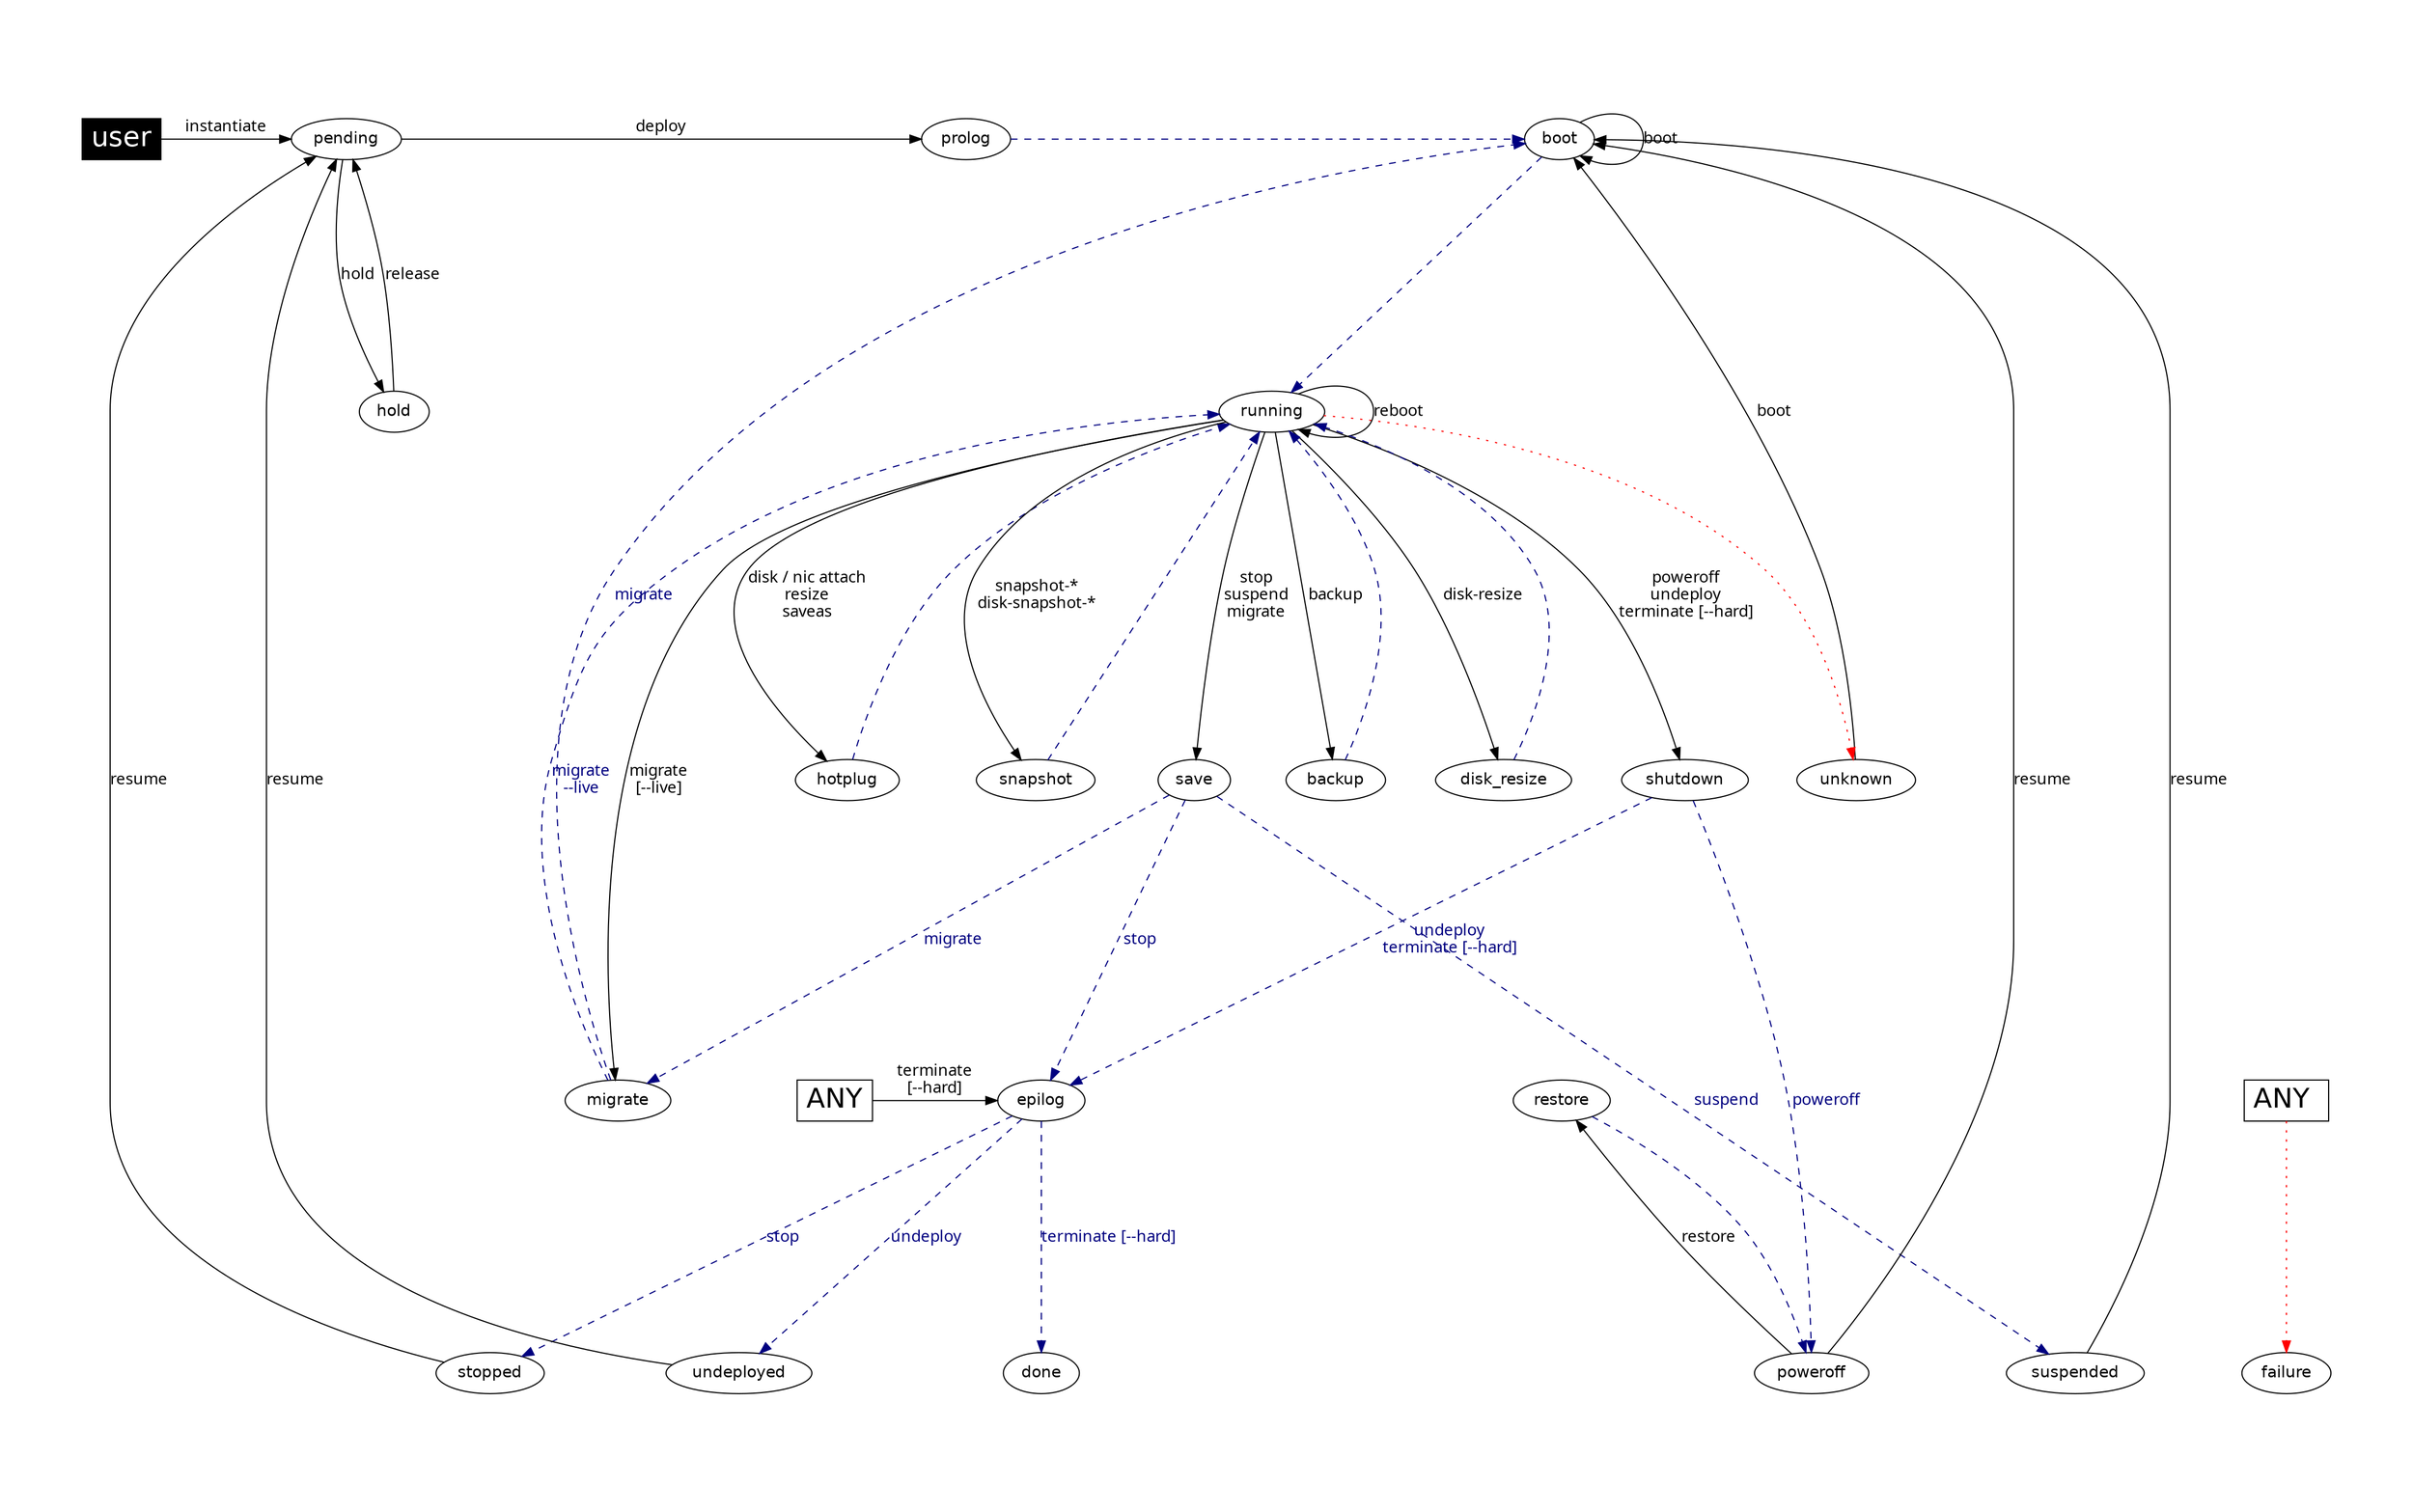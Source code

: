 

digraph OpenNebula {
    graph [
        nodesep= 0.6,
        ratio=0.6,
        pad=1,
    ];

    node [fontname="Helvetica"];
    edge [fontname="Menlo"];

    user [
        fillcolor="black",
        style="filled", shape="box",
        fontcolor="white", fontsize= "24.0"];

    ANY [ shape="box", fontsize= "24.0" ];
    "ANY " [ shape="box", fontsize= "24.0" ];

    #subgraph { rank = min; user}
    #subgraph { rank = same; pending; hold; color="white"}

    subgraph { rank = same; user; pending; prolog; boot; color="white"}

    subgraph { rank = same; save; shutdown; unknown; hotplug; snapshot;
        color="white" }
    subgraph { rank = same; epilog; migrate; ANY; color="white" }
    subgraph { rank = max; suspended; done; failure; stopped; poweroff; undeployed; color="white" }

#   create
    user -> pending [label="instantiate"];

#   deploy
    pending     -> prolog [label="deploy"];
    prolog      -> boot [style="dashed", color="navy", fontcolor="navy"];
    boot        -> running [style="dashed", color="navy", fontcolor="navy"];

#   terminate
    #running     -> shutdown [label="terminate [--hard]"];
    shutdown    -> epilog [label="undeploy\nterminate [--hard]", style="dashed", color="navy", fontcolor="navy"];
    epilog      -> done [label="terminate [--hard]", style="dashed", color="navy", fontcolor="navy"];

#   poweroff
    running     -> shutdown [label="poweroff\nundeploy\nterminate [--hard]"];
    shutdown    -> poweroff [label="poweroff", style="dashed", color="navy", fontcolor="navy"];

#   livemigrate
    running     -> migrate [label="migrate\n[--live]"];
    migrate     -> running [label="migrate\n--live", style="dashed", color="navy", fontcolor="navy"];

#   migrate
    #running     -> save [label="migrate"];
    save        -> migrate [label="migrate", style="dashed", color="navy", fontcolor="navy"];
    migrate     -> boot [label="migrate", style="dashed", color="navy", fontcolor="navy"];

#   hold
    pending     -> hold [label="hold"];

#   release
    hold        -> pending [label="release"];

#   stop
    running     -> save [label="stop\nsuspend\nmigrate"];
    save        -> epilog [label="stop", style="dashed", color="navy", fontcolor="navy"];
    epilog      -> stopped [label="stop", style="dashed", color="navy", fontcolor="navy"];

#   undeploy
    #running     -> shutdown [label="undeploy"];
    #shutdown    -> epilog [label="undeploy", style="dashed", color="navy", fontcolor="navy"];
    epilog      -> undeployed [label="undeploy", style="dashed", color="navy", fontcolor="navy"];

#   suspend
    #running     -> save [label="suspend"];
    save        -> suspended [label="suspend", style="dashed", color="navy", fontcolor="navy"];

#   resume
    stopped     -> pending [label="resume"];
    undeployed  -> pending [label="resume"];
    suspended   -> boot [label="resume"];
    poweroff    -> boot [label="resume"];

#   delete
    ANY         -> epilog [label="terminate\n[--hard]"];

#   restart
    unknown     -> boot [label="boot"];
    boot        -> boot [label="boot"];

#   reboot
    running     -> running [label="reboot"];

#   disk-attach nic-attach resize saveas
#    running     -> hotplug [label="disk / nic -\n attach / detach"]
    running     -> hotplug [label="disk / nic attach\nresize\nsaveas"]
    hotplug     -> running [style="dashed", color="navy", fontcolor="navy"];

#   snapshot
    running     -> snapshot [label="snapshot-*\ndisk-snapshot-*"]
    snapshot    -> running [style="dashed", color="navy", fontcolor="navy"];

#   disk-resize
    running     -> disk_resize [label="disk-resize"]
    disk_resize -> running [style="dashed", color="navy", fontcolor="navy"];

#   backup
    running     -> backup [label="backup"]
    backup      -> running [style="dashed", color="navy", fontcolor="navy"];

#   restore
    poweroff    -> restore [label="restore"]
    restore     -> poweroff [style="dashed", color="navy", fontcolor="navy"];

#   failures and misc.
    "ANY "  -> failure [style="dotted", color="red"];

    running -> unknown [style="dotted", color="red"];
    #unknown -> running [style="dashed", color="navy", fontcolor="navy"];
}

